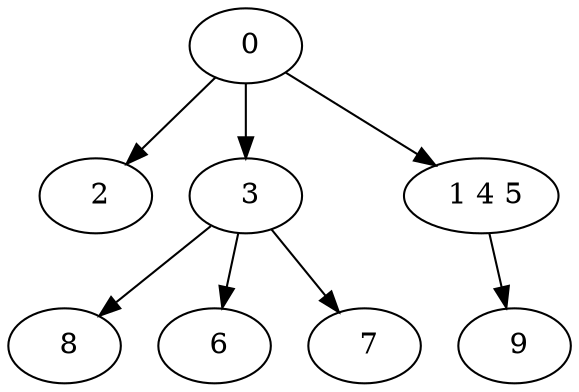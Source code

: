 digraph mytree {
" 0" -> " 2";
" 0" -> " 3";
" 0" -> " 1 4 5";
" 2";
" 3" -> " 8";
" 3" -> " 6";
" 3" -> " 7";
" 1 4 5" -> " 9";
" 8";
" 6";
" 7";
" 9";
}
